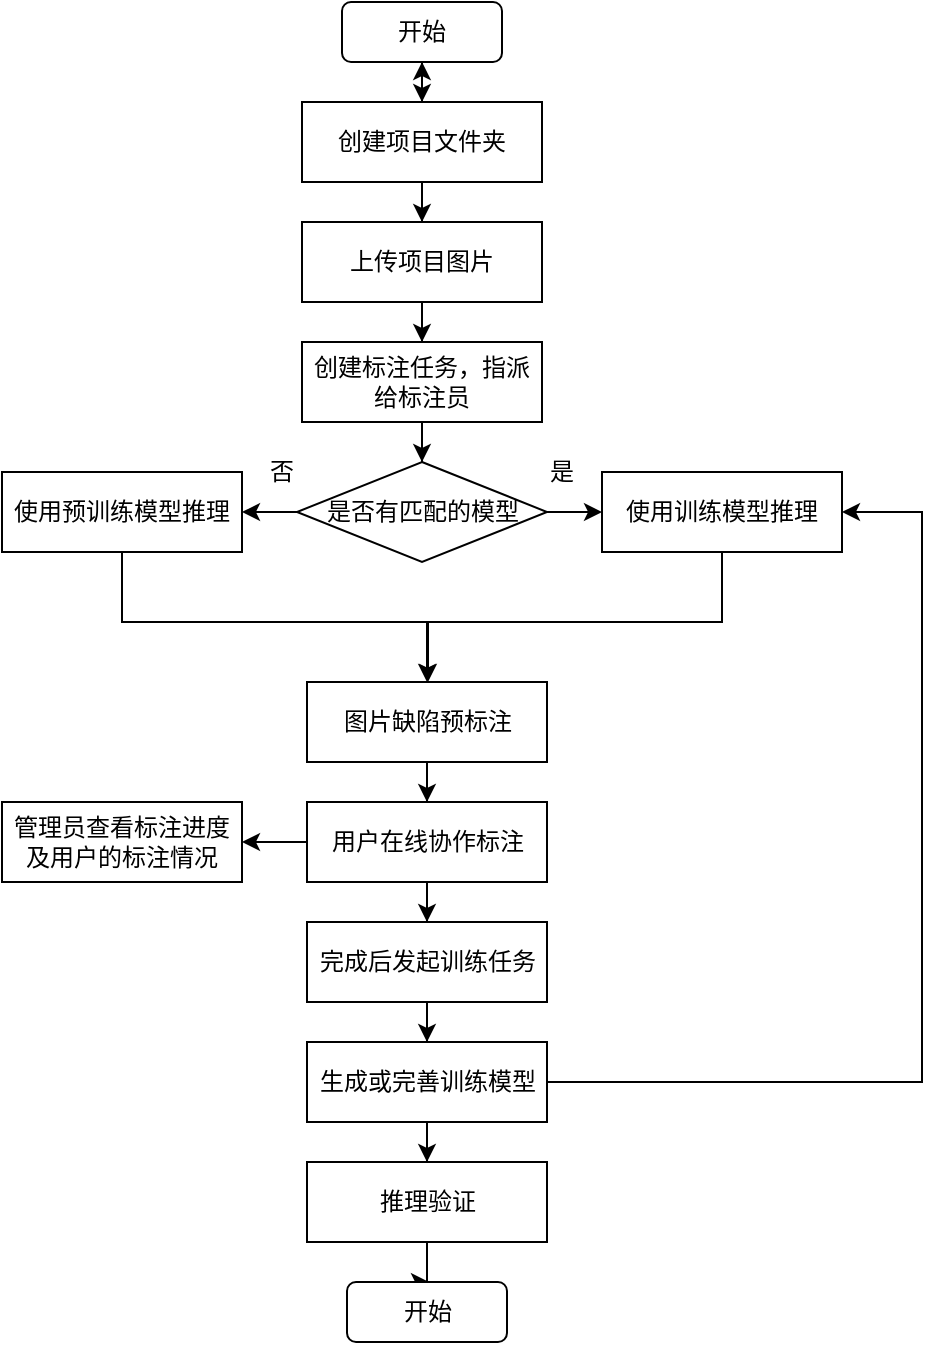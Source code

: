 <mxfile version="20.0.2" type="github">
  <diagram id="oxHg6I6kAwLYwzTbS28S" name="Page-1">
    <mxGraphModel dx="1550" dy="867" grid="1" gridSize="10" guides="1" tooltips="1" connect="1" arrows="1" fold="1" page="1" pageScale="1" pageWidth="827" pageHeight="1169" math="0" shadow="0">
      <root>
        <mxCell id="0" />
        <mxCell id="1" parent="0" />
        <mxCell id="5b357A5aBHZjca06oa_0-1" value="开始" style="rounded=1;whiteSpace=wrap;html=1;" vertex="1" parent="1">
          <mxGeometry x="350" y="40" width="80" height="30" as="geometry" />
        </mxCell>
        <mxCell id="5b357A5aBHZjca06oa_0-5" value="" style="edgeStyle=orthogonalEdgeStyle;rounded=0;orthogonalLoop=1;jettySize=auto;html=1;" edge="1" parent="1" source="5b357A5aBHZjca06oa_0-2" target="5b357A5aBHZjca06oa_0-4">
          <mxGeometry relative="1" as="geometry" />
        </mxCell>
        <mxCell id="5b357A5aBHZjca06oa_0-35" value="" style="edgeStyle=orthogonalEdgeStyle;rounded=0;orthogonalLoop=1;jettySize=auto;html=1;" edge="1" parent="1" source="5b357A5aBHZjca06oa_0-2" target="5b357A5aBHZjca06oa_0-1">
          <mxGeometry relative="1" as="geometry" />
        </mxCell>
        <mxCell id="5b357A5aBHZjca06oa_0-2" value="创建项目文件夹" style="rounded=0;whiteSpace=wrap;html=1;" vertex="1" parent="1">
          <mxGeometry x="330" y="90" width="120" height="40" as="geometry" />
        </mxCell>
        <mxCell id="5b357A5aBHZjca06oa_0-3" value="" style="endArrow=classic;html=1;rounded=0;" edge="1" parent="1" target="5b357A5aBHZjca06oa_0-2">
          <mxGeometry width="50" height="50" relative="1" as="geometry">
            <mxPoint x="390" y="70" as="sourcePoint" />
            <mxPoint x="440" y="20" as="targetPoint" />
          </mxGeometry>
        </mxCell>
        <mxCell id="5b357A5aBHZjca06oa_0-10" value="" style="edgeStyle=orthogonalEdgeStyle;rounded=0;orthogonalLoop=1;jettySize=auto;html=1;" edge="1" parent="1" source="5b357A5aBHZjca06oa_0-4" target="5b357A5aBHZjca06oa_0-9">
          <mxGeometry relative="1" as="geometry" />
        </mxCell>
        <mxCell id="5b357A5aBHZjca06oa_0-4" value="上传项目图片" style="rounded=0;whiteSpace=wrap;html=1;" vertex="1" parent="1">
          <mxGeometry x="330" y="150" width="120" height="40" as="geometry" />
        </mxCell>
        <mxCell id="5b357A5aBHZjca06oa_0-12" value="" style="edgeStyle=orthogonalEdgeStyle;rounded=0;orthogonalLoop=1;jettySize=auto;html=1;" edge="1" parent="1" source="5b357A5aBHZjca06oa_0-9" target="5b357A5aBHZjca06oa_0-11">
          <mxGeometry relative="1" as="geometry" />
        </mxCell>
        <mxCell id="5b357A5aBHZjca06oa_0-9" value="创建标注任务，指派给标注员" style="rounded=0;whiteSpace=wrap;html=1;" vertex="1" parent="1">
          <mxGeometry x="330" y="210" width="120" height="40" as="geometry" />
        </mxCell>
        <mxCell id="5b357A5aBHZjca06oa_0-14" value="" style="edgeStyle=orthogonalEdgeStyle;rounded=0;orthogonalLoop=1;jettySize=auto;html=1;" edge="1" parent="1" source="5b357A5aBHZjca06oa_0-11" target="5b357A5aBHZjca06oa_0-13">
          <mxGeometry relative="1" as="geometry" />
        </mxCell>
        <mxCell id="5b357A5aBHZjca06oa_0-16" value="" style="edgeStyle=orthogonalEdgeStyle;rounded=0;orthogonalLoop=1;jettySize=auto;html=1;" edge="1" parent="1" source="5b357A5aBHZjca06oa_0-11" target="5b357A5aBHZjca06oa_0-15">
          <mxGeometry relative="1" as="geometry" />
        </mxCell>
        <mxCell id="5b357A5aBHZjca06oa_0-11" value="是否有匹配的模型" style="rhombus;whiteSpace=wrap;html=1;" vertex="1" parent="1">
          <mxGeometry x="327.5" y="270" width="125" height="50" as="geometry" />
        </mxCell>
        <mxCell id="5b357A5aBHZjca06oa_0-20" value="" style="edgeStyle=orthogonalEdgeStyle;rounded=0;orthogonalLoop=1;jettySize=auto;html=1;" edge="1" parent="1" source="5b357A5aBHZjca06oa_0-13" target="5b357A5aBHZjca06oa_0-19">
          <mxGeometry relative="1" as="geometry">
            <Array as="points">
              <mxPoint x="240" y="350" />
              <mxPoint x="393" y="350" />
            </Array>
          </mxGeometry>
        </mxCell>
        <mxCell id="5b357A5aBHZjca06oa_0-13" value="使用预训练模型推理" style="whiteSpace=wrap;html=1;" vertex="1" parent="1">
          <mxGeometry x="180" y="275" width="120" height="40" as="geometry" />
        </mxCell>
        <mxCell id="5b357A5aBHZjca06oa_0-21" style="edgeStyle=orthogonalEdgeStyle;rounded=0;orthogonalLoop=1;jettySize=auto;html=1;entryX=0.5;entryY=0;entryDx=0;entryDy=0;" edge="1" parent="1" source="5b357A5aBHZjca06oa_0-15" target="5b357A5aBHZjca06oa_0-19">
          <mxGeometry relative="1" as="geometry">
            <Array as="points">
              <mxPoint x="540" y="350" />
              <mxPoint x="393" y="350" />
            </Array>
          </mxGeometry>
        </mxCell>
        <mxCell id="5b357A5aBHZjca06oa_0-15" value="使用训练模型推理" style="whiteSpace=wrap;html=1;" vertex="1" parent="1">
          <mxGeometry x="480" y="275" width="120" height="40" as="geometry" />
        </mxCell>
        <mxCell id="5b357A5aBHZjca06oa_0-17" value="是" style="text;html=1;strokeColor=none;fillColor=none;align=center;verticalAlign=middle;whiteSpace=wrap;rounded=0;" vertex="1" parent="1">
          <mxGeometry x="430" y="260" width="60" height="30" as="geometry" />
        </mxCell>
        <mxCell id="5b357A5aBHZjca06oa_0-18" value="否" style="text;html=1;strokeColor=none;fillColor=none;align=center;verticalAlign=middle;whiteSpace=wrap;rounded=0;" vertex="1" parent="1">
          <mxGeometry x="290" y="260" width="60" height="30" as="geometry" />
        </mxCell>
        <mxCell id="5b357A5aBHZjca06oa_0-23" value="" style="edgeStyle=orthogonalEdgeStyle;rounded=0;orthogonalLoop=1;jettySize=auto;html=1;" edge="1" parent="1" source="5b357A5aBHZjca06oa_0-19" target="5b357A5aBHZjca06oa_0-22">
          <mxGeometry relative="1" as="geometry" />
        </mxCell>
        <mxCell id="5b357A5aBHZjca06oa_0-19" value="图片缺陷预标注" style="whiteSpace=wrap;html=1;" vertex="1" parent="1">
          <mxGeometry x="332.5" y="380" width="120" height="40" as="geometry" />
        </mxCell>
        <mxCell id="5b357A5aBHZjca06oa_0-25" value="" style="edgeStyle=orthogonalEdgeStyle;rounded=0;orthogonalLoop=1;jettySize=auto;html=1;" edge="1" parent="1" source="5b357A5aBHZjca06oa_0-22" target="5b357A5aBHZjca06oa_0-24">
          <mxGeometry relative="1" as="geometry" />
        </mxCell>
        <mxCell id="5b357A5aBHZjca06oa_0-27" value="" style="edgeStyle=orthogonalEdgeStyle;rounded=0;orthogonalLoop=1;jettySize=auto;html=1;" edge="1" parent="1" source="5b357A5aBHZjca06oa_0-22" target="5b357A5aBHZjca06oa_0-26">
          <mxGeometry relative="1" as="geometry" />
        </mxCell>
        <mxCell id="5b357A5aBHZjca06oa_0-22" value="用户在线协作标注" style="rounded=0;whiteSpace=wrap;html=1;" vertex="1" parent="1">
          <mxGeometry x="332.5" y="440" width="120" height="40" as="geometry" />
        </mxCell>
        <mxCell id="5b357A5aBHZjca06oa_0-24" value="管理员查看标注进度&lt;br&gt;及用户的标注情况" style="whiteSpace=wrap;html=1;rounded=0;" vertex="1" parent="1">
          <mxGeometry x="180" y="440" width="120" height="40" as="geometry" />
        </mxCell>
        <mxCell id="5b357A5aBHZjca06oa_0-29" value="" style="edgeStyle=orthogonalEdgeStyle;rounded=0;orthogonalLoop=1;jettySize=auto;html=1;" edge="1" parent="1" source="5b357A5aBHZjca06oa_0-26" target="5b357A5aBHZjca06oa_0-28">
          <mxGeometry relative="1" as="geometry" />
        </mxCell>
        <mxCell id="5b357A5aBHZjca06oa_0-26" value="完成后发起训练任务" style="whiteSpace=wrap;html=1;rounded=0;" vertex="1" parent="1">
          <mxGeometry x="332.5" y="500" width="120" height="40" as="geometry" />
        </mxCell>
        <mxCell id="5b357A5aBHZjca06oa_0-30" style="edgeStyle=orthogonalEdgeStyle;rounded=0;orthogonalLoop=1;jettySize=auto;html=1;entryX=1;entryY=0.5;entryDx=0;entryDy=0;" edge="1" parent="1" source="5b357A5aBHZjca06oa_0-28" target="5b357A5aBHZjca06oa_0-15">
          <mxGeometry relative="1" as="geometry">
            <Array as="points">
              <mxPoint x="640" y="580" />
              <mxPoint x="640" y="295" />
            </Array>
          </mxGeometry>
        </mxCell>
        <mxCell id="5b357A5aBHZjca06oa_0-32" value="" style="edgeStyle=orthogonalEdgeStyle;rounded=0;orthogonalLoop=1;jettySize=auto;html=1;" edge="1" parent="1" source="5b357A5aBHZjca06oa_0-28" target="5b357A5aBHZjca06oa_0-31">
          <mxGeometry relative="1" as="geometry" />
        </mxCell>
        <mxCell id="5b357A5aBHZjca06oa_0-28" value="生成或完善训练模型" style="whiteSpace=wrap;html=1;rounded=0;" vertex="1" parent="1">
          <mxGeometry x="332.5" y="560" width="120" height="40" as="geometry" />
        </mxCell>
        <mxCell id="5b357A5aBHZjca06oa_0-34" value="" style="edgeStyle=orthogonalEdgeStyle;rounded=0;orthogonalLoop=1;jettySize=auto;html=1;" edge="1" parent="1" source="5b357A5aBHZjca06oa_0-31">
          <mxGeometry relative="1" as="geometry">
            <mxPoint x="393" y="680" as="targetPoint" />
          </mxGeometry>
        </mxCell>
        <mxCell id="5b357A5aBHZjca06oa_0-31" value="推理验证" style="whiteSpace=wrap;html=1;rounded=0;" vertex="1" parent="1">
          <mxGeometry x="332.5" y="620" width="120" height="40" as="geometry" />
        </mxCell>
        <mxCell id="5b357A5aBHZjca06oa_0-36" value="开始" style="rounded=1;whiteSpace=wrap;html=1;" vertex="1" parent="1">
          <mxGeometry x="352.5" y="680" width="80" height="30" as="geometry" />
        </mxCell>
      </root>
    </mxGraphModel>
  </diagram>
</mxfile>

